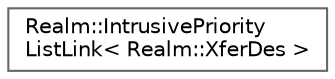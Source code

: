 digraph "Graphical Class Hierarchy"
{
 // LATEX_PDF_SIZE
  bgcolor="transparent";
  edge [fontname=Helvetica,fontsize=10,labelfontname=Helvetica,labelfontsize=10];
  node [fontname=Helvetica,fontsize=10,shape=box,height=0.2,width=0.4];
  rankdir="LR";
  Node0 [id="Node000000",label="Realm::IntrusivePriority\lListLink\< Realm::XferDes \>",height=0.2,width=0.4,color="grey40", fillcolor="white", style="filled",URL="$structRealm_1_1IntrusivePriorityListLink.html",tooltip=" "];
}
